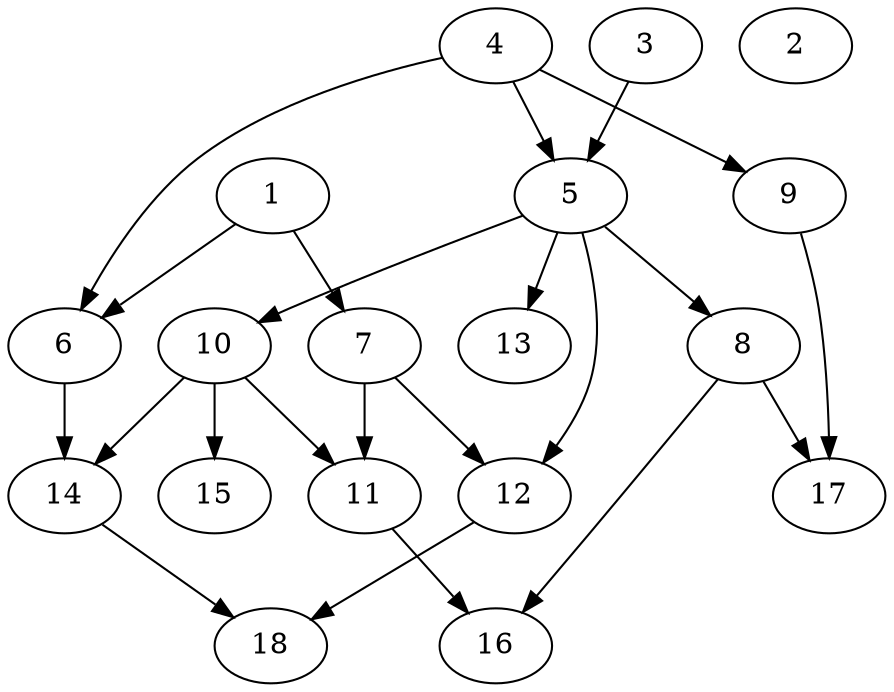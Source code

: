 // DAG automatically generated by daggen at Fri May 24 12:58:31 2024
// daggen-master/daggen -n 18 --fat 0.5 --density 0.5 --regular 0.5 --jump 2 --minalpha 20 --maxalpha 50 --dot -o dags_dot_18/sim_0.dot 
digraph G {
  1 [size="549755813888", alpha="44.36"]
  1 -> 6 [size ="536870912"]
  1 -> 7 [size ="536870912"]
  2 [size="262332603558", alpha="22.13"]
  3 [size="500689483572", alpha="46.47"]
  3 -> 5 [size ="411041792"]
  4 [size="68719476736", alpha="32.28"]
  4 -> 5 [size ="134217728"]
  4 -> 6 [size ="134217728"]
  4 -> 9 [size ="134217728"]
  5 [size="1017010764", alpha="40.38"]
  5 -> 8 [size ="33554432"]
  5 -> 10 [size ="33554432"]
  5 -> 12 [size ="33554432"]
  5 -> 13 [size ="33554432"]
  6 [size="30567717803", alpha="25.42"]
  6 -> 14 [size ="838860800"]
  7 [size="255598771345", alpha="41.54"]
  7 -> 11 [size ="209715200"]
  7 -> 12 [size ="209715200"]
  8 [size="26525469457", alpha="45.22"]
  8 -> 16 [size ="33554432"]
  8 -> 17 [size ="33554432"]
  9 [size="2913166934", alpha="47.53"]
  9 -> 17 [size ="209715200"]
  10 [size="22119704644", alpha="27.23"]
  10 -> 11 [size ="411041792"]
  10 -> 14 [size ="411041792"]
  10 -> 15 [size ="411041792"]
  11 [size="231928233984", alpha="44.78"]
  11 -> 16 [size ="301989888"]
  12 [size="382991739780", alpha="43.30"]
  12 -> 18 [size ="536870912"]
  13 [size="29118091300", alpha="41.18"]
  14 [size="134217728000", alpha="41.40"]
  14 -> 18 [size ="209715200"]
  15 [size="1011491664406", alpha="22.77"]
  16 [size="84360215370", alpha="36.95"]
  17 [size="782757789696", alpha="32.06"]
  18 [size="134217728000", alpha="47.84"]
}
